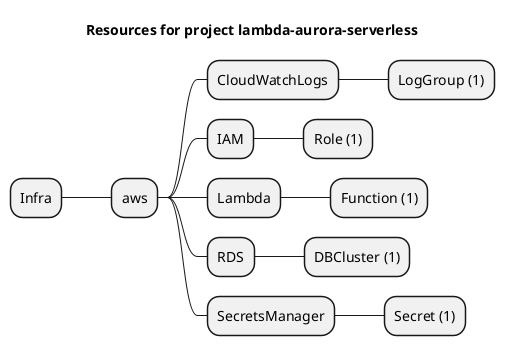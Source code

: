 @startmindmap
title Resources for project lambda-aurora-serverless
skinparam monochrome true
+ Infra
++ aws
+++ CloudWatchLogs
++++ LogGroup (1)
+++ IAM
++++ Role (1)
+++ Lambda
++++ Function (1)
+++ RDS
++++ DBCluster (1)
+++ SecretsManager
++++ Secret (1)
@endmindmap